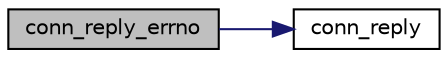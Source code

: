 digraph "conn_reply_errno"
{
 // LATEX_PDF_SIZE
  edge [fontname="Helvetica",fontsize="10",labelfontname="Helvetica",labelfontsize="10"];
  node [fontname="Helvetica",fontsize="10",shape=record];
  rankdir="LR";
  Node1 [label="conn_reply_errno",height=0.2,width=0.4,color="black", fillcolor="grey75", style="filled", fontcolor="black",tooltip=" "];
  Node1 -> Node2 [color="midnightblue",fontsize="10",style="solid",fontname="Helvetica"];
  Node2 [label="conn_reply",height=0.2,width=0.4,color="black", fillcolor="white", style="filled",URL="$session_8c.html#a7063d83241832910ded91c755fe486fb",tooltip=" "];
}

